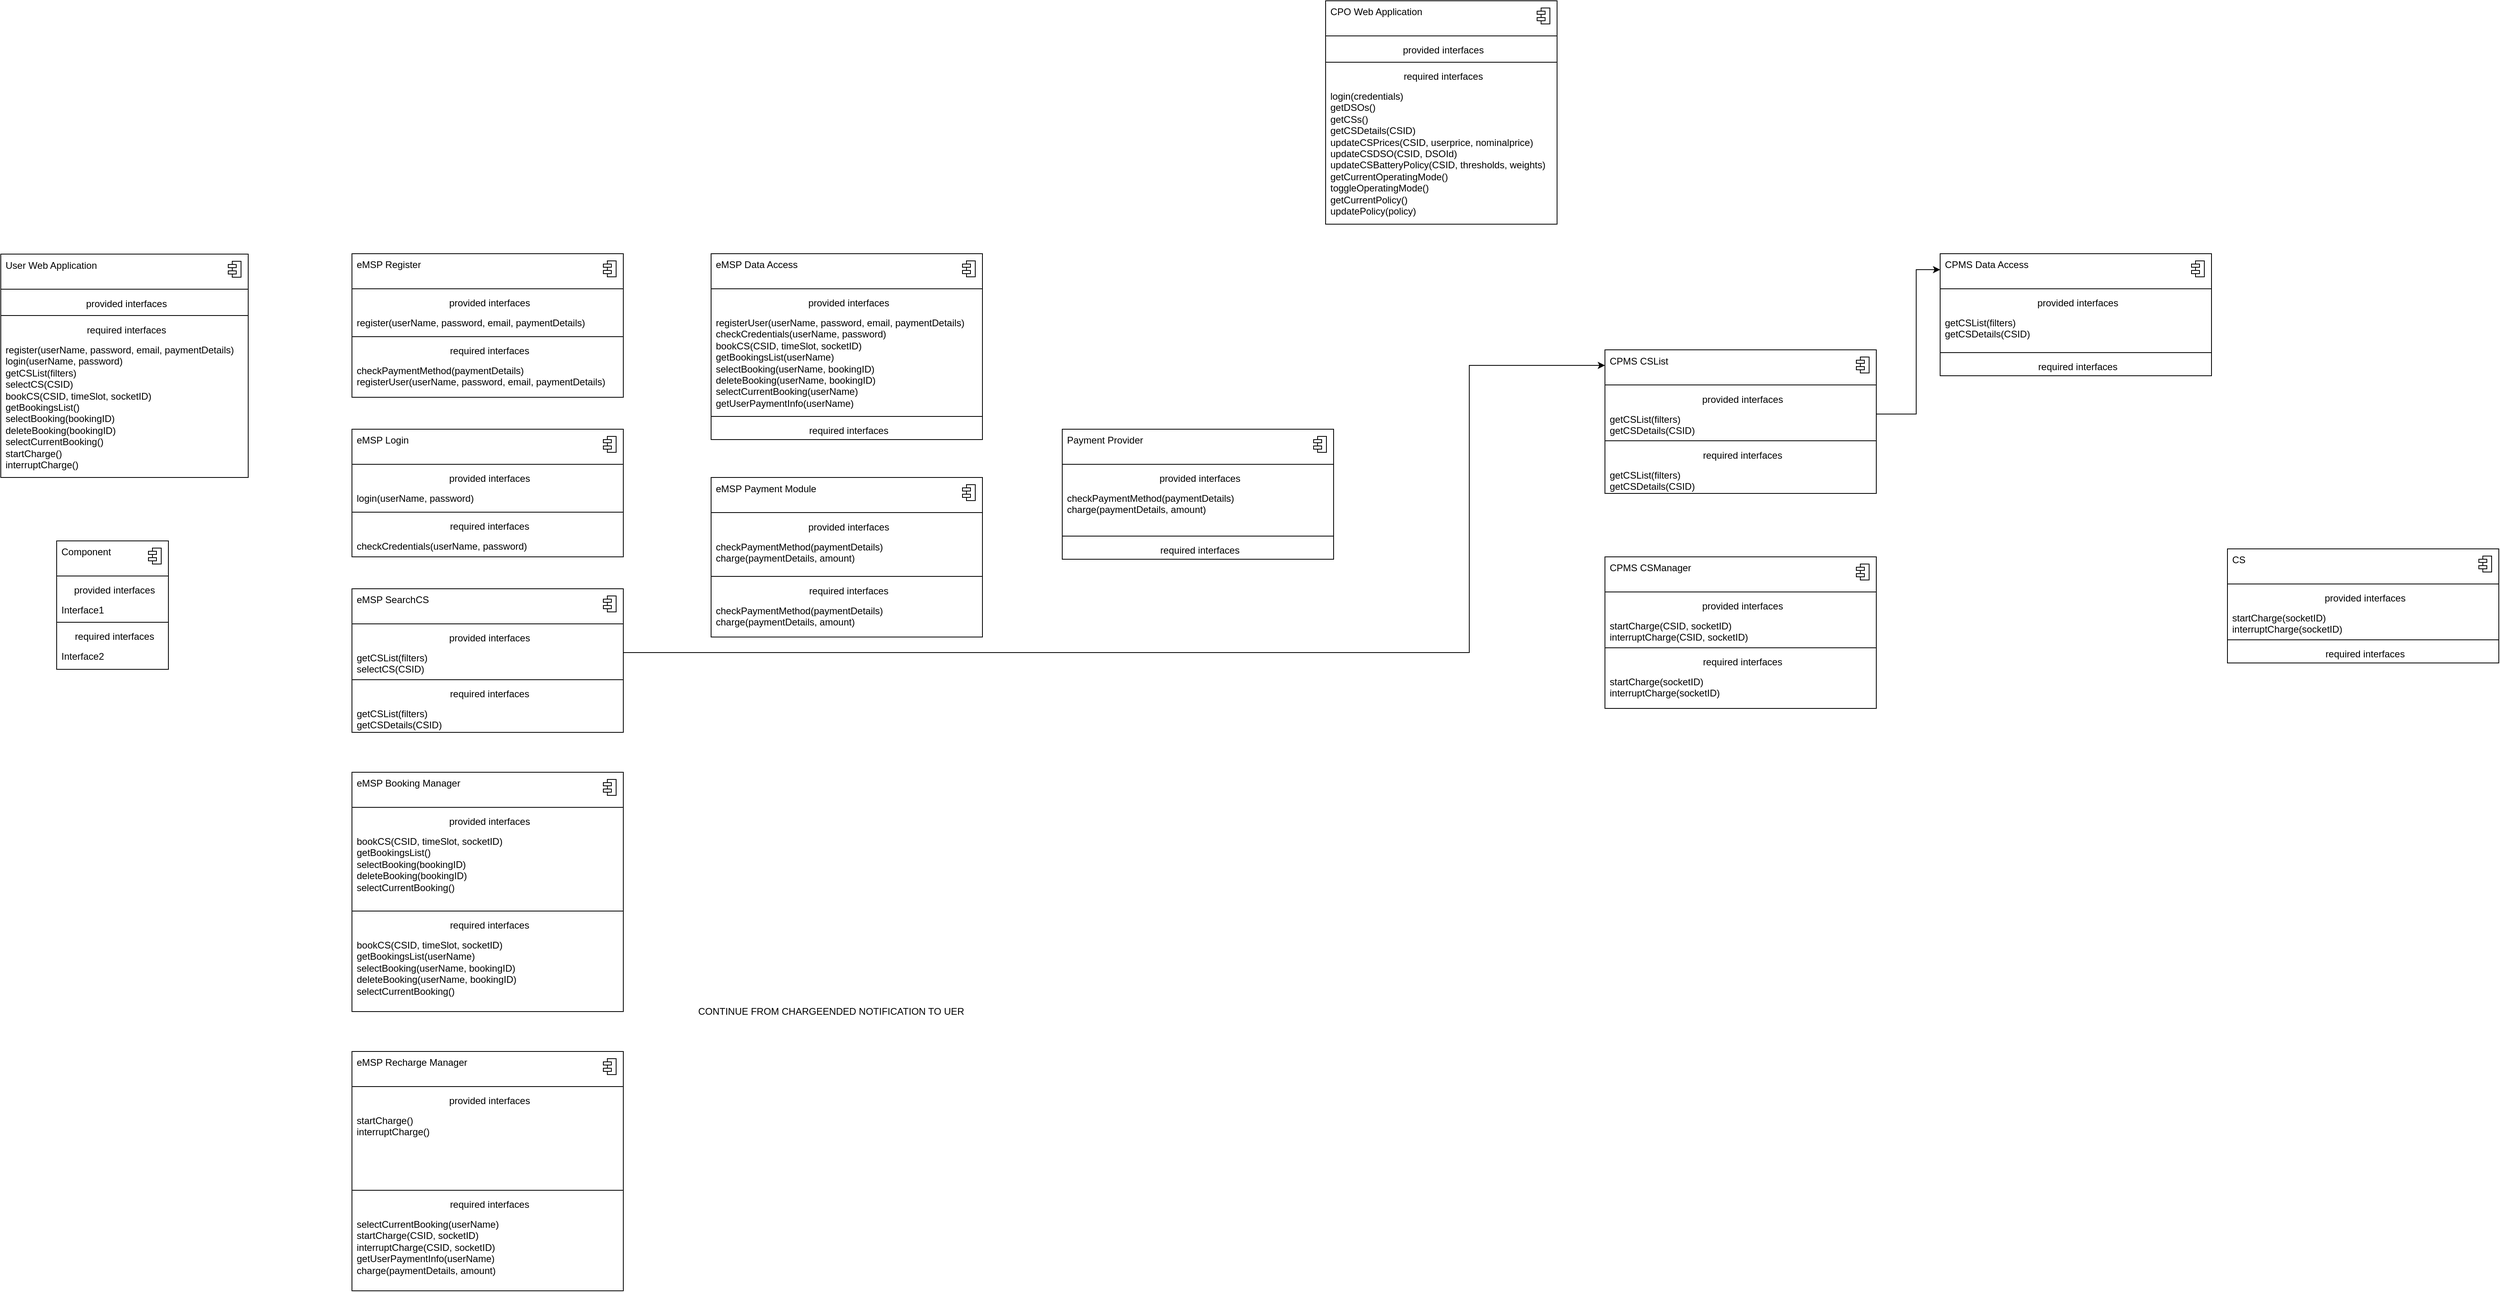 <mxfile version="20.5.3" type="device"><diagram id="qlTxAQl-H1skFo_qTvER" name="Pagina-1"><mxGraphModel dx="2171" dy="3510" grid="1" gridSize="10" guides="1" tooltips="1" connect="1" arrows="1" fold="1" page="1" pageScale="1" pageWidth="3300" pageHeight="2339" math="0" shadow="0"><root><mxCell id="0"/><mxCell id="1" parent="0"/><mxCell id="q8u29yB_jhFYapcS-gbm-1" value="" style="fontStyle=1;align=center;verticalAlign=top;childLayout=stackLayout;horizontal=1;horizontalStack=0;resizeParent=1;resizeParentMax=0;resizeLast=0;marginBottom=0;" vertex="1" parent="1"><mxGeometry x="200" y="80.5" width="310" height="280" as="geometry"/></mxCell><mxCell id="q8u29yB_jhFYapcS-gbm-2" value="User Web Application" style="html=1;align=left;spacingLeft=4;verticalAlign=top;strokeColor=none;fillColor=none;" vertex="1" parent="q8u29yB_jhFYapcS-gbm-1"><mxGeometry width="310" height="40" as="geometry"/></mxCell><mxCell id="q8u29yB_jhFYapcS-gbm-3" value="" style="shape=module;jettyWidth=10;jettyHeight=4;" vertex="1" parent="q8u29yB_jhFYapcS-gbm-2"><mxGeometry x="1" width="16" height="20" relative="1" as="geometry"><mxPoint x="-25" y="9" as="offset"/></mxGeometry></mxCell><mxCell id="q8u29yB_jhFYapcS-gbm-4" value="" style="line;strokeWidth=1;fillColor=none;align=left;verticalAlign=middle;spacingTop=-1;spacingLeft=3;spacingRight=3;rotatable=0;labelPosition=right;points=[];portConstraint=eastwest;" vertex="1" parent="q8u29yB_jhFYapcS-gbm-1"><mxGeometry y="40" width="310" height="8" as="geometry"/></mxCell><mxCell id="q8u29yB_jhFYapcS-gbm-5" value="provided interfaces" style="html=1;align=center;spacingLeft=4;verticalAlign=top;strokeColor=none;fillColor=none;" vertex="1" parent="q8u29yB_jhFYapcS-gbm-1"><mxGeometry y="48" width="310" height="25" as="geometry"/></mxCell><mxCell id="q8u29yB_jhFYapcS-gbm-7" value="" style="line;strokeWidth=1;fillColor=none;align=left;verticalAlign=middle;spacingTop=-1;spacingLeft=3;spacingRight=3;rotatable=0;labelPosition=right;points=[];portConstraint=eastwest;" vertex="1" parent="q8u29yB_jhFYapcS-gbm-1"><mxGeometry y="73" width="310" height="8" as="geometry"/></mxCell><mxCell id="q8u29yB_jhFYapcS-gbm-8" value="required interfaces" style="html=1;align=center;spacingLeft=4;verticalAlign=top;strokeColor=none;fillColor=none;" vertex="1" parent="q8u29yB_jhFYapcS-gbm-1"><mxGeometry y="81" width="310" height="25" as="geometry"/></mxCell><mxCell id="q8u29yB_jhFYapcS-gbm-6" value="&lt;div&gt;register(userName, password, email, paymentDetails)&lt;/div&gt;&lt;div&gt;login(userName, password)&lt;/div&gt;&lt;div&gt;getCSList(filters)&lt;/div&gt;&lt;div&gt;selectCS(CSID)&lt;/div&gt;&lt;div&gt;bookCS(CSID, timeSlot, socketID)&lt;/div&gt;&lt;div&gt;getBookingsList()&lt;/div&gt;&lt;div&gt;selectBooking(bookingID)&lt;/div&gt;&lt;div&gt;deleteBooking(bookingID)&lt;/div&gt;&lt;div&gt;selectCurrentBooking()&lt;/div&gt;&lt;div&gt;startCharge()&lt;/div&gt;&lt;div&gt;interruptCharge()&lt;/div&gt;&lt;div&gt;&lt;br&gt;&lt;/div&gt;" style="html=1;align=left;spacingLeft=4;verticalAlign=top;strokeColor=none;fillColor=none;" vertex="1" parent="q8u29yB_jhFYapcS-gbm-1"><mxGeometry y="106" width="310" height="174" as="geometry"/></mxCell><mxCell id="q8u29yB_jhFYapcS-gbm-10" value="" style="fontStyle=1;align=center;verticalAlign=top;childLayout=stackLayout;horizontal=1;horizontalStack=0;resizeParent=1;resizeParentMax=0;resizeLast=0;marginBottom=0;" vertex="1" parent="1"><mxGeometry x="270" y="440" width="140" height="161" as="geometry"/></mxCell><mxCell id="q8u29yB_jhFYapcS-gbm-11" value="Component" style="html=1;align=left;spacingLeft=4;verticalAlign=top;strokeColor=none;fillColor=none;" vertex="1" parent="q8u29yB_jhFYapcS-gbm-10"><mxGeometry width="140" height="40" as="geometry"/></mxCell><mxCell id="q8u29yB_jhFYapcS-gbm-12" value="" style="shape=module;jettyWidth=10;jettyHeight=4;" vertex="1" parent="q8u29yB_jhFYapcS-gbm-11"><mxGeometry x="1" width="16" height="20" relative="1" as="geometry"><mxPoint x="-25" y="9" as="offset"/></mxGeometry></mxCell><mxCell id="q8u29yB_jhFYapcS-gbm-13" value="" style="line;strokeWidth=1;fillColor=none;align=left;verticalAlign=middle;spacingTop=-1;spacingLeft=3;spacingRight=3;rotatable=0;labelPosition=right;points=[];portConstraint=eastwest;" vertex="1" parent="q8u29yB_jhFYapcS-gbm-10"><mxGeometry y="40" width="140" height="8" as="geometry"/></mxCell><mxCell id="q8u29yB_jhFYapcS-gbm-14" value="provided interfaces" style="html=1;align=center;spacingLeft=4;verticalAlign=top;strokeColor=none;fillColor=none;" vertex="1" parent="q8u29yB_jhFYapcS-gbm-10"><mxGeometry y="48" width="140" height="25" as="geometry"/></mxCell><mxCell id="q8u29yB_jhFYapcS-gbm-15" value="Interface1" style="html=1;align=left;spacingLeft=4;verticalAlign=top;strokeColor=none;fillColor=none;" vertex="1" parent="q8u29yB_jhFYapcS-gbm-10"><mxGeometry y="73" width="140" height="25" as="geometry"/></mxCell><mxCell id="q8u29yB_jhFYapcS-gbm-16" value="" style="line;strokeWidth=1;fillColor=none;align=left;verticalAlign=middle;spacingTop=-1;spacingLeft=3;spacingRight=3;rotatable=0;labelPosition=right;points=[];portConstraint=eastwest;" vertex="1" parent="q8u29yB_jhFYapcS-gbm-10"><mxGeometry y="98" width="140" height="8" as="geometry"/></mxCell><mxCell id="q8u29yB_jhFYapcS-gbm-17" value="required interfaces" style="html=1;align=center;spacingLeft=4;verticalAlign=top;strokeColor=none;fillColor=none;" vertex="1" parent="q8u29yB_jhFYapcS-gbm-10"><mxGeometry y="106" width="140" height="25" as="geometry"/></mxCell><mxCell id="q8u29yB_jhFYapcS-gbm-18" value="Interface2" style="html=1;align=left;spacingLeft=4;verticalAlign=top;strokeColor=none;fillColor=none;" vertex="1" parent="q8u29yB_jhFYapcS-gbm-10"><mxGeometry y="131" width="140" height="30" as="geometry"/></mxCell><mxCell id="q8u29yB_jhFYapcS-gbm-19" value="" style="fontStyle=1;align=center;verticalAlign=top;childLayout=stackLayout;horizontal=1;horizontalStack=0;resizeParent=1;resizeParentMax=0;resizeLast=0;marginBottom=0;" vertex="1" parent="1"><mxGeometry x="1860" y="-237" width="290" height="280" as="geometry"/></mxCell><mxCell id="q8u29yB_jhFYapcS-gbm-20" value="CPO Web Application" style="html=1;align=left;spacingLeft=4;verticalAlign=top;strokeColor=none;fillColor=none;" vertex="1" parent="q8u29yB_jhFYapcS-gbm-19"><mxGeometry width="290" height="40" as="geometry"/></mxCell><mxCell id="q8u29yB_jhFYapcS-gbm-21" value="" style="shape=module;jettyWidth=10;jettyHeight=4;" vertex="1" parent="q8u29yB_jhFYapcS-gbm-20"><mxGeometry x="1" width="16" height="20" relative="1" as="geometry"><mxPoint x="-25" y="9" as="offset"/></mxGeometry></mxCell><mxCell id="q8u29yB_jhFYapcS-gbm-22" value="" style="line;strokeWidth=1;fillColor=none;align=left;verticalAlign=middle;spacingTop=-1;spacingLeft=3;spacingRight=3;rotatable=0;labelPosition=right;points=[];portConstraint=eastwest;" vertex="1" parent="q8u29yB_jhFYapcS-gbm-19"><mxGeometry y="40" width="290" height="8" as="geometry"/></mxCell><mxCell id="q8u29yB_jhFYapcS-gbm-23" value="provided interfaces" style="html=1;align=center;spacingLeft=4;verticalAlign=top;strokeColor=none;fillColor=none;" vertex="1" parent="q8u29yB_jhFYapcS-gbm-19"><mxGeometry y="48" width="290" height="25" as="geometry"/></mxCell><mxCell id="q8u29yB_jhFYapcS-gbm-24" value="" style="line;strokeWidth=1;fillColor=none;align=left;verticalAlign=middle;spacingTop=-1;spacingLeft=3;spacingRight=3;rotatable=0;labelPosition=right;points=[];portConstraint=eastwest;" vertex="1" parent="q8u29yB_jhFYapcS-gbm-19"><mxGeometry y="73" width="290" height="8" as="geometry"/></mxCell><mxCell id="q8u29yB_jhFYapcS-gbm-25" value="required interfaces" style="html=1;align=center;spacingLeft=4;verticalAlign=top;strokeColor=none;fillColor=none;" vertex="1" parent="q8u29yB_jhFYapcS-gbm-19"><mxGeometry y="81" width="290" height="25" as="geometry"/></mxCell><mxCell id="q8u29yB_jhFYapcS-gbm-26" value="&lt;div&gt;login(credentials)&lt;/div&gt;&lt;div&gt;getDSOs()&lt;/div&gt;&lt;div&gt;getCSs()&lt;/div&gt;&lt;div&gt;getCSDetails(CSID)&lt;/div&gt;&lt;div&gt;updateCSPrices(CSID, userprice, nominalprice)&lt;/div&gt;&lt;div&gt;updateCSDSO(CSID, DSOId)&lt;/div&gt;&lt;div&gt;updateCSBatteryPolicy(CSID, thresholds, weights)&lt;/div&gt;&lt;div&gt;getCurrentOperatingMode()&lt;/div&gt;&lt;div&gt;toggleOperatingMode()&lt;/div&gt;&lt;div&gt;getCurrentPolicy()&lt;/div&gt;&lt;div&gt;updatePolicy(policy)&lt;/div&gt;&lt;div&gt;&lt;br&gt;&lt;/div&gt;" style="html=1;align=left;spacingLeft=4;verticalAlign=top;strokeColor=none;fillColor=none;" vertex="1" parent="q8u29yB_jhFYapcS-gbm-19"><mxGeometry y="106" width="290" height="174" as="geometry"/></mxCell><mxCell id="q8u29yB_jhFYapcS-gbm-27" value="" style="fontStyle=1;align=center;verticalAlign=top;childLayout=stackLayout;horizontal=1;horizontalStack=0;resizeParent=1;resizeParentMax=0;resizeLast=0;marginBottom=0;" vertex="1" parent="1"><mxGeometry x="640" y="80" width="340" height="180" as="geometry"/></mxCell><mxCell id="q8u29yB_jhFYapcS-gbm-28" value="eMSP Register" style="html=1;align=left;spacingLeft=4;verticalAlign=top;strokeColor=none;fillColor=none;" vertex="1" parent="q8u29yB_jhFYapcS-gbm-27"><mxGeometry width="340" height="40" as="geometry"/></mxCell><mxCell id="q8u29yB_jhFYapcS-gbm-29" value="" style="shape=module;jettyWidth=10;jettyHeight=4;" vertex="1" parent="q8u29yB_jhFYapcS-gbm-28"><mxGeometry x="1" width="16" height="20" relative="1" as="geometry"><mxPoint x="-25" y="9" as="offset"/></mxGeometry></mxCell><mxCell id="q8u29yB_jhFYapcS-gbm-30" value="" style="line;strokeWidth=1;fillColor=none;align=left;verticalAlign=middle;spacingTop=-1;spacingLeft=3;spacingRight=3;rotatable=0;labelPosition=right;points=[];portConstraint=eastwest;" vertex="1" parent="q8u29yB_jhFYapcS-gbm-27"><mxGeometry y="40" width="340" height="8" as="geometry"/></mxCell><mxCell id="q8u29yB_jhFYapcS-gbm-31" value="provided interfaces" style="html=1;align=center;spacingLeft=4;verticalAlign=top;strokeColor=none;fillColor=none;" vertex="1" parent="q8u29yB_jhFYapcS-gbm-27"><mxGeometry y="48" width="340" height="25" as="geometry"/></mxCell><mxCell id="q8u29yB_jhFYapcS-gbm-32" value="&lt;div&gt;register(userName, password, email, paymentDetails)&lt;/div&gt;&lt;div&gt;&lt;br&gt;&lt;/div&gt;" style="html=1;align=left;spacingLeft=4;verticalAlign=top;strokeColor=none;fillColor=none;" vertex="1" parent="q8u29yB_jhFYapcS-gbm-27"><mxGeometry y="73" width="340" height="27" as="geometry"/></mxCell><mxCell id="q8u29yB_jhFYapcS-gbm-33" value="" style="line;strokeWidth=1;fillColor=none;align=left;verticalAlign=middle;spacingTop=-1;spacingLeft=3;spacingRight=3;rotatable=0;labelPosition=right;points=[];portConstraint=eastwest;" vertex="1" parent="q8u29yB_jhFYapcS-gbm-27"><mxGeometry y="100" width="340" height="8" as="geometry"/></mxCell><mxCell id="q8u29yB_jhFYapcS-gbm-34" value="required interfaces" style="html=1;align=center;spacingLeft=4;verticalAlign=top;strokeColor=none;fillColor=none;" vertex="1" parent="q8u29yB_jhFYapcS-gbm-27"><mxGeometry y="108" width="340" height="25" as="geometry"/></mxCell><mxCell id="q8u29yB_jhFYapcS-gbm-35" value="&lt;div&gt;checkPaymentMethod(paymentDetails)&lt;/div&gt;&lt;div&gt;registerUser(userName, password, email, paymentDetails)&lt;br&gt;&lt;/div&gt;" style="html=1;align=left;spacingLeft=4;verticalAlign=top;strokeColor=none;fillColor=none;" vertex="1" parent="q8u29yB_jhFYapcS-gbm-27"><mxGeometry y="133" width="340" height="47" as="geometry"/></mxCell><mxCell id="q8u29yB_jhFYapcS-gbm-45" value="" style="fontStyle=1;align=center;verticalAlign=top;childLayout=stackLayout;horizontal=1;horizontalStack=0;resizeParent=1;resizeParentMax=0;resizeLast=0;marginBottom=0;" vertex="1" parent="1"><mxGeometry x="640" y="300" width="340" height="160" as="geometry"/></mxCell><mxCell id="q8u29yB_jhFYapcS-gbm-46" value="eMSP Login" style="html=1;align=left;spacingLeft=4;verticalAlign=top;strokeColor=none;fillColor=none;" vertex="1" parent="q8u29yB_jhFYapcS-gbm-45"><mxGeometry width="340" height="40" as="geometry"/></mxCell><mxCell id="q8u29yB_jhFYapcS-gbm-47" value="" style="shape=module;jettyWidth=10;jettyHeight=4;" vertex="1" parent="q8u29yB_jhFYapcS-gbm-46"><mxGeometry x="1" width="16" height="20" relative="1" as="geometry"><mxPoint x="-25" y="9" as="offset"/></mxGeometry></mxCell><mxCell id="q8u29yB_jhFYapcS-gbm-48" value="" style="line;strokeWidth=1;fillColor=none;align=left;verticalAlign=middle;spacingTop=-1;spacingLeft=3;spacingRight=3;rotatable=0;labelPosition=right;points=[];portConstraint=eastwest;" vertex="1" parent="q8u29yB_jhFYapcS-gbm-45"><mxGeometry y="40" width="340" height="8" as="geometry"/></mxCell><mxCell id="q8u29yB_jhFYapcS-gbm-49" value="provided interfaces" style="html=1;align=center;spacingLeft=4;verticalAlign=top;strokeColor=none;fillColor=none;" vertex="1" parent="q8u29yB_jhFYapcS-gbm-45"><mxGeometry y="48" width="340" height="25" as="geometry"/></mxCell><mxCell id="q8u29yB_jhFYapcS-gbm-50" value="login(userName, password)" style="html=1;align=left;spacingLeft=4;verticalAlign=top;strokeColor=none;fillColor=none;" vertex="1" parent="q8u29yB_jhFYapcS-gbm-45"><mxGeometry y="73" width="340" height="27" as="geometry"/></mxCell><mxCell id="q8u29yB_jhFYapcS-gbm-51" value="" style="line;strokeWidth=1;fillColor=none;align=left;verticalAlign=middle;spacingTop=-1;spacingLeft=3;spacingRight=3;rotatable=0;labelPosition=right;points=[];portConstraint=eastwest;" vertex="1" parent="q8u29yB_jhFYapcS-gbm-45"><mxGeometry y="100" width="340" height="8" as="geometry"/></mxCell><mxCell id="q8u29yB_jhFYapcS-gbm-52" value="required interfaces" style="html=1;align=center;spacingLeft=4;verticalAlign=top;strokeColor=none;fillColor=none;" vertex="1" parent="q8u29yB_jhFYapcS-gbm-45"><mxGeometry y="108" width="340" height="25" as="geometry"/></mxCell><mxCell id="q8u29yB_jhFYapcS-gbm-53" value="checkCredentials(userName, password)" style="html=1;align=left;spacingLeft=4;verticalAlign=top;strokeColor=none;fillColor=none;" vertex="1" parent="q8u29yB_jhFYapcS-gbm-45"><mxGeometry y="133" width="340" height="27" as="geometry"/></mxCell><mxCell id="q8u29yB_jhFYapcS-gbm-54" value="" style="fontStyle=1;align=center;verticalAlign=top;childLayout=stackLayout;horizontal=1;horizontalStack=0;resizeParent=1;resizeParentMax=0;resizeLast=0;marginBottom=0;" vertex="1" parent="1"><mxGeometry x="1090" y="80" width="340" height="233" as="geometry"/></mxCell><mxCell id="q8u29yB_jhFYapcS-gbm-55" value="eMSP Data Access" style="html=1;align=left;spacingLeft=4;verticalAlign=top;strokeColor=none;fillColor=none;" vertex="1" parent="q8u29yB_jhFYapcS-gbm-54"><mxGeometry width="340" height="40" as="geometry"/></mxCell><mxCell id="q8u29yB_jhFYapcS-gbm-56" value="" style="shape=module;jettyWidth=10;jettyHeight=4;" vertex="1" parent="q8u29yB_jhFYapcS-gbm-55"><mxGeometry x="1" width="16" height="20" relative="1" as="geometry"><mxPoint x="-25" y="9" as="offset"/></mxGeometry></mxCell><mxCell id="q8u29yB_jhFYapcS-gbm-57" value="" style="line;strokeWidth=1;fillColor=none;align=left;verticalAlign=middle;spacingTop=-1;spacingLeft=3;spacingRight=3;rotatable=0;labelPosition=right;points=[];portConstraint=eastwest;" vertex="1" parent="q8u29yB_jhFYapcS-gbm-54"><mxGeometry y="40" width="340" height="8" as="geometry"/></mxCell><mxCell id="q8u29yB_jhFYapcS-gbm-58" value="provided interfaces" style="html=1;align=center;spacingLeft=4;verticalAlign=top;strokeColor=none;fillColor=none;" vertex="1" parent="q8u29yB_jhFYapcS-gbm-54"><mxGeometry y="48" width="340" height="25" as="geometry"/></mxCell><mxCell id="q8u29yB_jhFYapcS-gbm-81" value="&lt;div&gt;registerUser(userName, password, email, paymentDetails)&lt;br&gt;&lt;/div&gt;&lt;div&gt;checkCredentials(userName, password)&lt;/div&gt;&lt;div&gt;bookCS(CSID, timeSlot, socketID)&lt;/div&gt;&lt;div&gt;getBookingsList(userName)&lt;/div&gt;&lt;div&gt;selectBooking(userName, bookingID)&lt;/div&gt;&lt;div&gt;deleteBooking(userName, bookingID)&lt;/div&gt;&lt;div&gt;selectCurrentBooking(userName)&lt;br&gt;&lt;/div&gt;&lt;div&gt;getUserPaymentInfo(userName)&lt;br&gt;&lt;/div&gt;" style="html=1;align=left;spacingLeft=4;verticalAlign=top;strokeColor=none;fillColor=none;" vertex="1" parent="q8u29yB_jhFYapcS-gbm-54"><mxGeometry y="73" width="340" height="127" as="geometry"/></mxCell><mxCell id="q8u29yB_jhFYapcS-gbm-60" value="" style="line;strokeWidth=1;fillColor=none;align=left;verticalAlign=middle;spacingTop=-1;spacingLeft=3;spacingRight=3;rotatable=0;labelPosition=right;points=[];portConstraint=eastwest;" vertex="1" parent="q8u29yB_jhFYapcS-gbm-54"><mxGeometry y="200" width="340" height="8" as="geometry"/></mxCell><mxCell id="q8u29yB_jhFYapcS-gbm-61" value="required interfaces" style="html=1;align=center;spacingLeft=4;verticalAlign=top;strokeColor=none;fillColor=none;" vertex="1" parent="q8u29yB_jhFYapcS-gbm-54"><mxGeometry y="208" width="340" height="25" as="geometry"/></mxCell><mxCell id="q8u29yB_jhFYapcS-gbm-63" value="" style="fontStyle=1;align=center;verticalAlign=top;childLayout=stackLayout;horizontal=1;horizontalStack=0;resizeParent=1;resizeParentMax=0;resizeLast=0;marginBottom=0;" vertex="1" parent="1"><mxGeometry x="1530" y="300" width="340" height="163" as="geometry"/></mxCell><mxCell id="q8u29yB_jhFYapcS-gbm-64" value="Payment Provider" style="html=1;align=left;spacingLeft=4;verticalAlign=top;strokeColor=none;fillColor=none;" vertex="1" parent="q8u29yB_jhFYapcS-gbm-63"><mxGeometry width="340" height="40" as="geometry"/></mxCell><mxCell id="q8u29yB_jhFYapcS-gbm-65" value="" style="shape=module;jettyWidth=10;jettyHeight=4;" vertex="1" parent="q8u29yB_jhFYapcS-gbm-64"><mxGeometry x="1" width="16" height="20" relative="1" as="geometry"><mxPoint x="-25" y="9" as="offset"/></mxGeometry></mxCell><mxCell id="q8u29yB_jhFYapcS-gbm-66" value="" style="line;strokeWidth=1;fillColor=none;align=left;verticalAlign=middle;spacingTop=-1;spacingLeft=3;spacingRight=3;rotatable=0;labelPosition=right;points=[];portConstraint=eastwest;" vertex="1" parent="q8u29yB_jhFYapcS-gbm-63"><mxGeometry y="40" width="340" height="8" as="geometry"/></mxCell><mxCell id="q8u29yB_jhFYapcS-gbm-67" value="provided interfaces" style="html=1;align=center;spacingLeft=4;verticalAlign=top;strokeColor=none;fillColor=none;" vertex="1" parent="q8u29yB_jhFYapcS-gbm-63"><mxGeometry y="48" width="340" height="25" as="geometry"/></mxCell><mxCell id="q8u29yB_jhFYapcS-gbm-68" value="&lt;div&gt;checkPaymentMethod(paymentDetails)&lt;/div&gt;&lt;div&gt;charge(paymentDetails, amount)&lt;/div&gt;" style="html=1;align=left;spacingLeft=4;verticalAlign=top;strokeColor=none;fillColor=none;" vertex="1" parent="q8u29yB_jhFYapcS-gbm-63"><mxGeometry y="73" width="340" height="57" as="geometry"/></mxCell><mxCell id="q8u29yB_jhFYapcS-gbm-69" value="" style="line;strokeWidth=1;fillColor=none;align=left;verticalAlign=middle;spacingTop=-1;spacingLeft=3;spacingRight=3;rotatable=0;labelPosition=right;points=[];portConstraint=eastwest;" vertex="1" parent="q8u29yB_jhFYapcS-gbm-63"><mxGeometry y="130" width="340" height="8" as="geometry"/></mxCell><mxCell id="q8u29yB_jhFYapcS-gbm-70" value="required interfaces" style="html=1;align=center;spacingLeft=4;verticalAlign=top;strokeColor=none;fillColor=none;" vertex="1" parent="q8u29yB_jhFYapcS-gbm-63"><mxGeometry y="138" width="340" height="25" as="geometry"/></mxCell><mxCell id="q8u29yB_jhFYapcS-gbm-72" value="" style="fontStyle=1;align=center;verticalAlign=top;childLayout=stackLayout;horizontal=1;horizontalStack=0;resizeParent=1;resizeParentMax=0;resizeLast=0;marginBottom=0;" vertex="1" parent="1"><mxGeometry x="1090" y="360.5" width="340" height="200" as="geometry"/></mxCell><mxCell id="q8u29yB_jhFYapcS-gbm-73" value="eMSP Payment Module" style="html=1;align=left;spacingLeft=4;verticalAlign=top;strokeColor=none;fillColor=none;" vertex="1" parent="q8u29yB_jhFYapcS-gbm-72"><mxGeometry width="340" height="40" as="geometry"/></mxCell><mxCell id="q8u29yB_jhFYapcS-gbm-74" value="" style="shape=module;jettyWidth=10;jettyHeight=4;" vertex="1" parent="q8u29yB_jhFYapcS-gbm-73"><mxGeometry x="1" width="16" height="20" relative="1" as="geometry"><mxPoint x="-25" y="9" as="offset"/></mxGeometry></mxCell><mxCell id="q8u29yB_jhFYapcS-gbm-75" value="" style="line;strokeWidth=1;fillColor=none;align=left;verticalAlign=middle;spacingTop=-1;spacingLeft=3;spacingRight=3;rotatable=0;labelPosition=right;points=[];portConstraint=eastwest;" vertex="1" parent="q8u29yB_jhFYapcS-gbm-72"><mxGeometry y="40" width="340" height="8" as="geometry"/></mxCell><mxCell id="q8u29yB_jhFYapcS-gbm-76" value="provided interfaces" style="html=1;align=center;spacingLeft=4;verticalAlign=top;strokeColor=none;fillColor=none;" vertex="1" parent="q8u29yB_jhFYapcS-gbm-72"><mxGeometry y="48" width="340" height="25" as="geometry"/></mxCell><mxCell id="q8u29yB_jhFYapcS-gbm-77" value="&lt;div&gt;checkPaymentMethod(paymentDetails)&lt;/div&gt;&lt;div&gt;charge(paymentDetails, amount)&lt;/div&gt;" style="html=1;align=left;spacingLeft=4;verticalAlign=top;strokeColor=none;fillColor=none;" vertex="1" parent="q8u29yB_jhFYapcS-gbm-72"><mxGeometry y="73" width="340" height="47" as="geometry"/></mxCell><mxCell id="q8u29yB_jhFYapcS-gbm-78" value="" style="line;strokeWidth=1;fillColor=none;align=left;verticalAlign=middle;spacingTop=-1;spacingLeft=3;spacingRight=3;rotatable=0;labelPosition=right;points=[];portConstraint=eastwest;" vertex="1" parent="q8u29yB_jhFYapcS-gbm-72"><mxGeometry y="120" width="340" height="8" as="geometry"/></mxCell><mxCell id="q8u29yB_jhFYapcS-gbm-79" value="required interfaces" style="html=1;align=center;spacingLeft=4;verticalAlign=top;strokeColor=none;fillColor=none;" vertex="1" parent="q8u29yB_jhFYapcS-gbm-72"><mxGeometry y="128" width="340" height="25" as="geometry"/></mxCell><mxCell id="q8u29yB_jhFYapcS-gbm-80" value="&lt;div&gt;checkPaymentMethod(paymentDetails)&lt;/div&gt;&lt;div&gt;charge(paymentDetails, amount)&lt;/div&gt;" style="html=1;align=left;spacingLeft=4;verticalAlign=top;strokeColor=none;fillColor=none;" vertex="1" parent="q8u29yB_jhFYapcS-gbm-72"><mxGeometry y="153" width="340" height="47" as="geometry"/></mxCell><mxCell id="q8u29yB_jhFYapcS-gbm-115" style="edgeStyle=orthogonalEdgeStyle;rounded=0;jumpStyle=arc;jumpSize=10;orthogonalLoop=1;jettySize=auto;html=1;" edge="1" parent="1" source="q8u29yB_jhFYapcS-gbm-97" target="q8u29yB_jhFYapcS-gbm-107"><mxGeometry relative="1" as="geometry"><Array as="points"><mxPoint x="2040" y="580"/><mxPoint x="2040" y="220"/></Array></mxGeometry></mxCell><mxCell id="q8u29yB_jhFYapcS-gbm-97" value="" style="fontStyle=1;align=center;verticalAlign=top;childLayout=stackLayout;horizontal=1;horizontalStack=0;resizeParent=1;resizeParentMax=0;resizeLast=0;marginBottom=0;" vertex="1" parent="1"><mxGeometry x="640" y="500" width="340" height="180" as="geometry"/></mxCell><mxCell id="q8u29yB_jhFYapcS-gbm-98" value="eMSP SearchCS" style="html=1;align=left;spacingLeft=4;verticalAlign=top;strokeColor=none;fillColor=none;" vertex="1" parent="q8u29yB_jhFYapcS-gbm-97"><mxGeometry width="340" height="40" as="geometry"/></mxCell><mxCell id="q8u29yB_jhFYapcS-gbm-99" value="" style="shape=module;jettyWidth=10;jettyHeight=4;" vertex="1" parent="q8u29yB_jhFYapcS-gbm-98"><mxGeometry x="1" width="16" height="20" relative="1" as="geometry"><mxPoint x="-25" y="9" as="offset"/></mxGeometry></mxCell><mxCell id="q8u29yB_jhFYapcS-gbm-100" value="" style="line;strokeWidth=1;fillColor=none;align=left;verticalAlign=middle;spacingTop=-1;spacingLeft=3;spacingRight=3;rotatable=0;labelPosition=right;points=[];portConstraint=eastwest;" vertex="1" parent="q8u29yB_jhFYapcS-gbm-97"><mxGeometry y="40" width="340" height="8" as="geometry"/></mxCell><mxCell id="q8u29yB_jhFYapcS-gbm-101" value="provided interfaces" style="html=1;align=center;spacingLeft=4;verticalAlign=top;strokeColor=none;fillColor=none;" vertex="1" parent="q8u29yB_jhFYapcS-gbm-97"><mxGeometry y="48" width="340" height="25" as="geometry"/></mxCell><mxCell id="q8u29yB_jhFYapcS-gbm-102" value="&lt;div&gt;getCSList(filters)&lt;/div&gt;&lt;div&gt;selectCS(CSID)&lt;br&gt;&lt;/div&gt;" style="html=1;align=left;spacingLeft=4;verticalAlign=top;strokeColor=none;fillColor=none;" vertex="1" parent="q8u29yB_jhFYapcS-gbm-97"><mxGeometry y="73" width="340" height="37" as="geometry"/></mxCell><mxCell id="q8u29yB_jhFYapcS-gbm-103" value="" style="line;strokeWidth=1;fillColor=none;align=left;verticalAlign=middle;spacingTop=-1;spacingLeft=3;spacingRight=3;rotatable=0;labelPosition=right;points=[];portConstraint=eastwest;" vertex="1" parent="q8u29yB_jhFYapcS-gbm-97"><mxGeometry y="110" width="340" height="8" as="geometry"/></mxCell><mxCell id="q8u29yB_jhFYapcS-gbm-104" value="required interfaces" style="html=1;align=center;spacingLeft=4;verticalAlign=top;strokeColor=none;fillColor=none;" vertex="1" parent="q8u29yB_jhFYapcS-gbm-97"><mxGeometry y="118" width="340" height="25" as="geometry"/></mxCell><mxCell id="q8u29yB_jhFYapcS-gbm-105" value="&lt;div&gt;getCSList(filters)&lt;/div&gt;&lt;div&gt;getCSDetails(CSID)&lt;br&gt;&lt;/div&gt;" style="html=1;align=left;spacingLeft=4;verticalAlign=top;strokeColor=none;fillColor=none;" vertex="1" parent="q8u29yB_jhFYapcS-gbm-97"><mxGeometry y="143" width="340" height="37" as="geometry"/></mxCell><mxCell id="q8u29yB_jhFYapcS-gbm-132" style="edgeStyle=orthogonalEdgeStyle;rounded=0;jumpStyle=arc;jumpSize=10;orthogonalLoop=1;jettySize=auto;html=1;" edge="1" parent="1" source="q8u29yB_jhFYapcS-gbm-106" target="q8u29yB_jhFYapcS-gbm-125"><mxGeometry relative="1" as="geometry"><Array as="points"><mxPoint x="2600" y="281"/><mxPoint x="2600" y="100"/></Array></mxGeometry></mxCell><mxCell id="q8u29yB_jhFYapcS-gbm-106" value="" style="fontStyle=1;align=center;verticalAlign=top;childLayout=stackLayout;horizontal=1;horizontalStack=0;resizeParent=1;resizeParentMax=0;resizeLast=0;marginBottom=0;" vertex="1" parent="1"><mxGeometry x="2210" y="200.5" width="340" height="180" as="geometry"/></mxCell><mxCell id="q8u29yB_jhFYapcS-gbm-107" value="CPMS CSList" style="html=1;align=left;spacingLeft=4;verticalAlign=top;strokeColor=none;fillColor=none;" vertex="1" parent="q8u29yB_jhFYapcS-gbm-106"><mxGeometry width="340" height="40" as="geometry"/></mxCell><mxCell id="q8u29yB_jhFYapcS-gbm-108" value="" style="shape=module;jettyWidth=10;jettyHeight=4;" vertex="1" parent="q8u29yB_jhFYapcS-gbm-107"><mxGeometry x="1" width="16" height="20" relative="1" as="geometry"><mxPoint x="-25" y="9" as="offset"/></mxGeometry></mxCell><mxCell id="q8u29yB_jhFYapcS-gbm-109" value="" style="line;strokeWidth=1;fillColor=none;align=left;verticalAlign=middle;spacingTop=-1;spacingLeft=3;spacingRight=3;rotatable=0;labelPosition=right;points=[];portConstraint=eastwest;" vertex="1" parent="q8u29yB_jhFYapcS-gbm-106"><mxGeometry y="40" width="340" height="8" as="geometry"/></mxCell><mxCell id="q8u29yB_jhFYapcS-gbm-110" value="provided interfaces" style="html=1;align=center;spacingLeft=4;verticalAlign=top;strokeColor=none;fillColor=none;" vertex="1" parent="q8u29yB_jhFYapcS-gbm-106"><mxGeometry y="48" width="340" height="25" as="geometry"/></mxCell><mxCell id="q8u29yB_jhFYapcS-gbm-111" value="&lt;div&gt;getCSList(filters)&lt;/div&gt;&lt;div&gt;getCSDetails(CSID)&lt;/div&gt;" style="html=1;align=left;spacingLeft=4;verticalAlign=top;strokeColor=none;fillColor=none;" vertex="1" parent="q8u29yB_jhFYapcS-gbm-106"><mxGeometry y="73" width="340" height="37" as="geometry"/></mxCell><mxCell id="q8u29yB_jhFYapcS-gbm-112" value="" style="line;strokeWidth=1;fillColor=none;align=left;verticalAlign=middle;spacingTop=-1;spacingLeft=3;spacingRight=3;rotatable=0;labelPosition=right;points=[];portConstraint=eastwest;" vertex="1" parent="q8u29yB_jhFYapcS-gbm-106"><mxGeometry y="110" width="340" height="8" as="geometry"/></mxCell><mxCell id="q8u29yB_jhFYapcS-gbm-113" value="required interfaces" style="html=1;align=center;spacingLeft=4;verticalAlign=top;strokeColor=none;fillColor=none;" vertex="1" parent="q8u29yB_jhFYapcS-gbm-106"><mxGeometry y="118" width="340" height="25" as="geometry"/></mxCell><mxCell id="q8u29yB_jhFYapcS-gbm-114" value="&lt;div&gt;getCSList(filters)&lt;/div&gt;&lt;div&gt;getCSDetails(CSID)&lt;/div&gt;" style="html=1;align=left;spacingLeft=4;verticalAlign=top;strokeColor=none;fillColor=none;" vertex="1" parent="q8u29yB_jhFYapcS-gbm-106"><mxGeometry y="143" width="340" height="37" as="geometry"/></mxCell><mxCell id="q8u29yB_jhFYapcS-gbm-124" value="" style="fontStyle=1;align=center;verticalAlign=top;childLayout=stackLayout;horizontal=1;horizontalStack=0;resizeParent=1;resizeParentMax=0;resizeLast=0;marginBottom=0;" vertex="1" parent="1"><mxGeometry x="2630" y="80" width="340" height="153" as="geometry"/></mxCell><mxCell id="q8u29yB_jhFYapcS-gbm-125" value="CPMS Data Access" style="html=1;align=left;spacingLeft=4;verticalAlign=top;strokeColor=none;fillColor=none;" vertex="1" parent="q8u29yB_jhFYapcS-gbm-124"><mxGeometry width="340" height="40" as="geometry"/></mxCell><mxCell id="q8u29yB_jhFYapcS-gbm-126" value="" style="shape=module;jettyWidth=10;jettyHeight=4;" vertex="1" parent="q8u29yB_jhFYapcS-gbm-125"><mxGeometry x="1" width="16" height="20" relative="1" as="geometry"><mxPoint x="-25" y="9" as="offset"/></mxGeometry></mxCell><mxCell id="q8u29yB_jhFYapcS-gbm-127" value="" style="line;strokeWidth=1;fillColor=none;align=left;verticalAlign=middle;spacingTop=-1;spacingLeft=3;spacingRight=3;rotatable=0;labelPosition=right;points=[];portConstraint=eastwest;" vertex="1" parent="q8u29yB_jhFYapcS-gbm-124"><mxGeometry y="40" width="340" height="8" as="geometry"/></mxCell><mxCell id="q8u29yB_jhFYapcS-gbm-128" value="provided interfaces" style="html=1;align=center;spacingLeft=4;verticalAlign=top;strokeColor=none;fillColor=none;" vertex="1" parent="q8u29yB_jhFYapcS-gbm-124"><mxGeometry y="48" width="340" height="25" as="geometry"/></mxCell><mxCell id="q8u29yB_jhFYapcS-gbm-129" value="&lt;div&gt;getCSList(filters)&lt;/div&gt;&lt;div&gt;getCSDetails(CSID)&lt;/div&gt;" style="html=1;align=left;spacingLeft=4;verticalAlign=top;strokeColor=none;fillColor=none;" vertex="1" parent="q8u29yB_jhFYapcS-gbm-124"><mxGeometry y="73" width="340" height="47" as="geometry"/></mxCell><mxCell id="q8u29yB_jhFYapcS-gbm-130" value="" style="line;strokeWidth=1;fillColor=none;align=left;verticalAlign=middle;spacingTop=-1;spacingLeft=3;spacingRight=3;rotatable=0;labelPosition=right;points=[];portConstraint=eastwest;" vertex="1" parent="q8u29yB_jhFYapcS-gbm-124"><mxGeometry y="120" width="340" height="8" as="geometry"/></mxCell><mxCell id="q8u29yB_jhFYapcS-gbm-131" value="required interfaces" style="html=1;align=center;spacingLeft=4;verticalAlign=top;strokeColor=none;fillColor=none;" vertex="1" parent="q8u29yB_jhFYapcS-gbm-124"><mxGeometry y="128" width="340" height="25" as="geometry"/></mxCell><mxCell id="q8u29yB_jhFYapcS-gbm-133" value="" style="fontStyle=1;align=center;verticalAlign=top;childLayout=stackLayout;horizontal=1;horizontalStack=0;resizeParent=1;resizeParentMax=0;resizeLast=0;marginBottom=0;" vertex="1" parent="1"><mxGeometry x="640" y="730" width="340" height="300" as="geometry"/></mxCell><mxCell id="q8u29yB_jhFYapcS-gbm-134" value="eMSP Booking Manager" style="html=1;align=left;spacingLeft=4;verticalAlign=top;strokeColor=none;fillColor=none;" vertex="1" parent="q8u29yB_jhFYapcS-gbm-133"><mxGeometry width="340" height="40" as="geometry"/></mxCell><mxCell id="q8u29yB_jhFYapcS-gbm-135" value="" style="shape=module;jettyWidth=10;jettyHeight=4;" vertex="1" parent="q8u29yB_jhFYapcS-gbm-134"><mxGeometry x="1" width="16" height="20" relative="1" as="geometry"><mxPoint x="-25" y="9" as="offset"/></mxGeometry></mxCell><mxCell id="q8u29yB_jhFYapcS-gbm-136" value="" style="line;strokeWidth=1;fillColor=none;align=left;verticalAlign=middle;spacingTop=-1;spacingLeft=3;spacingRight=3;rotatable=0;labelPosition=right;points=[];portConstraint=eastwest;" vertex="1" parent="q8u29yB_jhFYapcS-gbm-133"><mxGeometry y="40" width="340" height="8" as="geometry"/></mxCell><mxCell id="q8u29yB_jhFYapcS-gbm-137" value="provided interfaces" style="html=1;align=center;spacingLeft=4;verticalAlign=top;strokeColor=none;fillColor=none;" vertex="1" parent="q8u29yB_jhFYapcS-gbm-133"><mxGeometry y="48" width="340" height="25" as="geometry"/></mxCell><mxCell id="q8u29yB_jhFYapcS-gbm-138" value="&lt;div&gt;bookCS(CSID, timeSlot, socketID)&lt;/div&gt;&lt;div&gt;getBookingsList()&lt;/div&gt;&lt;div&gt;selectBooking(bookingID)&lt;/div&gt;&lt;div&gt;deleteBooking(bookingID)&lt;/div&gt;&lt;div&gt;selectCurrentBooking()&lt;br&gt;&lt;/div&gt;" style="html=1;align=left;spacingLeft=4;verticalAlign=top;strokeColor=none;fillColor=none;" vertex="1" parent="q8u29yB_jhFYapcS-gbm-133"><mxGeometry y="73" width="340" height="97" as="geometry"/></mxCell><mxCell id="q8u29yB_jhFYapcS-gbm-139" value="" style="line;strokeWidth=1;fillColor=none;align=left;verticalAlign=middle;spacingTop=-1;spacingLeft=3;spacingRight=3;rotatable=0;labelPosition=right;points=[];portConstraint=eastwest;" vertex="1" parent="q8u29yB_jhFYapcS-gbm-133"><mxGeometry y="170" width="340" height="8" as="geometry"/></mxCell><mxCell id="q8u29yB_jhFYapcS-gbm-140" value="required interfaces" style="html=1;align=center;spacingLeft=4;verticalAlign=top;strokeColor=none;fillColor=none;" vertex="1" parent="q8u29yB_jhFYapcS-gbm-133"><mxGeometry y="178" width="340" height="25" as="geometry"/></mxCell><mxCell id="q8u29yB_jhFYapcS-gbm-141" value="&lt;div&gt;bookCS(CSID, timeSlot, socketID)&lt;/div&gt;&lt;div&gt;getBookingsList(userName)&lt;/div&gt;&lt;div&gt;selectBooking(userName, bookingID)&lt;/div&gt;&lt;div&gt;deleteBooking(userName, bookingID)&lt;/div&gt;&lt;div&gt;selectCurrentBooking()&lt;/div&gt;" style="html=1;align=left;spacingLeft=4;verticalAlign=top;strokeColor=none;fillColor=none;" vertex="1" parent="q8u29yB_jhFYapcS-gbm-133"><mxGeometry y="203" width="340" height="97" as="geometry"/></mxCell><mxCell id="q8u29yB_jhFYapcS-gbm-142" value="" style="fontStyle=1;align=center;verticalAlign=top;childLayout=stackLayout;horizontal=1;horizontalStack=0;resizeParent=1;resizeParentMax=0;resizeLast=0;marginBottom=0;" vertex="1" parent="1"><mxGeometry x="640" y="1080" width="340" height="300" as="geometry"/></mxCell><mxCell id="q8u29yB_jhFYapcS-gbm-143" value="eMSP Recharge Manager" style="html=1;align=left;spacingLeft=4;verticalAlign=top;strokeColor=none;fillColor=none;" vertex="1" parent="q8u29yB_jhFYapcS-gbm-142"><mxGeometry width="340" height="40" as="geometry"/></mxCell><mxCell id="q8u29yB_jhFYapcS-gbm-144" value="" style="shape=module;jettyWidth=10;jettyHeight=4;" vertex="1" parent="q8u29yB_jhFYapcS-gbm-143"><mxGeometry x="1" width="16" height="20" relative="1" as="geometry"><mxPoint x="-25" y="9" as="offset"/></mxGeometry></mxCell><mxCell id="q8u29yB_jhFYapcS-gbm-145" value="" style="line;strokeWidth=1;fillColor=none;align=left;verticalAlign=middle;spacingTop=-1;spacingLeft=3;spacingRight=3;rotatable=0;labelPosition=right;points=[];portConstraint=eastwest;" vertex="1" parent="q8u29yB_jhFYapcS-gbm-142"><mxGeometry y="40" width="340" height="8" as="geometry"/></mxCell><mxCell id="q8u29yB_jhFYapcS-gbm-146" value="provided interfaces" style="html=1;align=center;spacingLeft=4;verticalAlign=top;strokeColor=none;fillColor=none;" vertex="1" parent="q8u29yB_jhFYapcS-gbm-142"><mxGeometry y="48" width="340" height="25" as="geometry"/></mxCell><mxCell id="q8u29yB_jhFYapcS-gbm-147" value="&lt;div&gt;startCharge()&lt;/div&gt;interruptCharge()" style="html=1;align=left;spacingLeft=4;verticalAlign=top;strokeColor=none;fillColor=none;" vertex="1" parent="q8u29yB_jhFYapcS-gbm-142"><mxGeometry y="73" width="340" height="97" as="geometry"/></mxCell><mxCell id="q8u29yB_jhFYapcS-gbm-148" value="" style="line;strokeWidth=1;fillColor=none;align=left;verticalAlign=middle;spacingTop=-1;spacingLeft=3;spacingRight=3;rotatable=0;labelPosition=right;points=[];portConstraint=eastwest;" vertex="1" parent="q8u29yB_jhFYapcS-gbm-142"><mxGeometry y="170" width="340" height="8" as="geometry"/></mxCell><mxCell id="q8u29yB_jhFYapcS-gbm-149" value="required interfaces" style="html=1;align=center;spacingLeft=4;verticalAlign=top;strokeColor=none;fillColor=none;" vertex="1" parent="q8u29yB_jhFYapcS-gbm-142"><mxGeometry y="178" width="340" height="25" as="geometry"/></mxCell><mxCell id="q8u29yB_jhFYapcS-gbm-150" value="&lt;div&gt;selectCurrentBooking(userName)&lt;/div&gt;&lt;div&gt;startCharge(CSID, socketID)&lt;/div&gt;&lt;div&gt;interruptCharge(CSID, socketID)&lt;/div&gt;&lt;div&gt;getUserPaymentInfo(userName)&lt;/div&gt;&lt;div&gt;charge(paymentDetails, amount)&lt;br&gt;&lt;/div&gt;" style="html=1;align=left;spacingLeft=4;verticalAlign=top;strokeColor=none;fillColor=none;" vertex="1" parent="q8u29yB_jhFYapcS-gbm-142"><mxGeometry y="203" width="340" height="97" as="geometry"/></mxCell><mxCell id="q8u29yB_jhFYapcS-gbm-151" value="" style="fontStyle=1;align=center;verticalAlign=top;childLayout=stackLayout;horizontal=1;horizontalStack=0;resizeParent=1;resizeParentMax=0;resizeLast=0;marginBottom=0;" vertex="1" parent="1"><mxGeometry x="2210" y="460" width="340" height="190" as="geometry"/></mxCell><mxCell id="q8u29yB_jhFYapcS-gbm-152" value="CPMS CSManager" style="html=1;align=left;spacingLeft=4;verticalAlign=top;strokeColor=none;fillColor=none;" vertex="1" parent="q8u29yB_jhFYapcS-gbm-151"><mxGeometry width="340" height="40" as="geometry"/></mxCell><mxCell id="q8u29yB_jhFYapcS-gbm-153" value="" style="shape=module;jettyWidth=10;jettyHeight=4;" vertex="1" parent="q8u29yB_jhFYapcS-gbm-152"><mxGeometry x="1" width="16" height="20" relative="1" as="geometry"><mxPoint x="-25" y="9" as="offset"/></mxGeometry></mxCell><mxCell id="q8u29yB_jhFYapcS-gbm-154" value="" style="line;strokeWidth=1;fillColor=none;align=left;verticalAlign=middle;spacingTop=-1;spacingLeft=3;spacingRight=3;rotatable=0;labelPosition=right;points=[];portConstraint=eastwest;" vertex="1" parent="q8u29yB_jhFYapcS-gbm-151"><mxGeometry y="40" width="340" height="8" as="geometry"/></mxCell><mxCell id="q8u29yB_jhFYapcS-gbm-155" value="provided interfaces" style="html=1;align=center;spacingLeft=4;verticalAlign=top;strokeColor=none;fillColor=none;" vertex="1" parent="q8u29yB_jhFYapcS-gbm-151"><mxGeometry y="48" width="340" height="25" as="geometry"/></mxCell><mxCell id="q8u29yB_jhFYapcS-gbm-156" value="&lt;div&gt;startCharge(CSID, socketID)&lt;br&gt;&lt;/div&gt;&lt;div&gt;interruptCharge(CSID, socketID)&lt;/div&gt;" style="html=1;align=left;spacingLeft=4;verticalAlign=top;strokeColor=none;fillColor=none;" vertex="1" parent="q8u29yB_jhFYapcS-gbm-151"><mxGeometry y="73" width="340" height="37" as="geometry"/></mxCell><mxCell id="q8u29yB_jhFYapcS-gbm-157" value="" style="line;strokeWidth=1;fillColor=none;align=left;verticalAlign=middle;spacingTop=-1;spacingLeft=3;spacingRight=3;rotatable=0;labelPosition=right;points=[];portConstraint=eastwest;" vertex="1" parent="q8u29yB_jhFYapcS-gbm-151"><mxGeometry y="110" width="340" height="8" as="geometry"/></mxCell><mxCell id="q8u29yB_jhFYapcS-gbm-158" value="required interfaces" style="html=1;align=center;spacingLeft=4;verticalAlign=top;strokeColor=none;fillColor=none;" vertex="1" parent="q8u29yB_jhFYapcS-gbm-151"><mxGeometry y="118" width="340" height="25" as="geometry"/></mxCell><mxCell id="q8u29yB_jhFYapcS-gbm-159" value="&lt;div&gt;startCharge(socketID)&lt;br&gt;&lt;/div&gt;&lt;div&gt;interruptCharge(socketID)&lt;/div&gt;" style="html=1;align=left;spacingLeft=4;verticalAlign=top;strokeColor=none;fillColor=none;" vertex="1" parent="q8u29yB_jhFYapcS-gbm-151"><mxGeometry y="143" width="340" height="47" as="geometry"/></mxCell><mxCell id="q8u29yB_jhFYapcS-gbm-162" value="" style="fontStyle=1;align=center;verticalAlign=top;childLayout=stackLayout;horizontal=1;horizontalStack=0;resizeParent=1;resizeParentMax=0;resizeLast=0;marginBottom=0;" vertex="1" parent="1"><mxGeometry x="2990" y="450" width="340" height="143" as="geometry"/></mxCell><mxCell id="q8u29yB_jhFYapcS-gbm-163" value="CS" style="html=1;align=left;spacingLeft=4;verticalAlign=top;strokeColor=none;fillColor=none;" vertex="1" parent="q8u29yB_jhFYapcS-gbm-162"><mxGeometry width="340" height="40" as="geometry"/></mxCell><mxCell id="q8u29yB_jhFYapcS-gbm-164" value="" style="shape=module;jettyWidth=10;jettyHeight=4;" vertex="1" parent="q8u29yB_jhFYapcS-gbm-163"><mxGeometry x="1" width="16" height="20" relative="1" as="geometry"><mxPoint x="-25" y="9" as="offset"/></mxGeometry></mxCell><mxCell id="q8u29yB_jhFYapcS-gbm-165" value="" style="line;strokeWidth=1;fillColor=none;align=left;verticalAlign=middle;spacingTop=-1;spacingLeft=3;spacingRight=3;rotatable=0;labelPosition=right;points=[];portConstraint=eastwest;" vertex="1" parent="q8u29yB_jhFYapcS-gbm-162"><mxGeometry y="40" width="340" height="8" as="geometry"/></mxCell><mxCell id="q8u29yB_jhFYapcS-gbm-166" value="provided interfaces" style="html=1;align=center;spacingLeft=4;verticalAlign=top;strokeColor=none;fillColor=none;" vertex="1" parent="q8u29yB_jhFYapcS-gbm-162"><mxGeometry y="48" width="340" height="25" as="geometry"/></mxCell><mxCell id="q8u29yB_jhFYapcS-gbm-167" value="&lt;div&gt;startCharge(socketID)&lt;br&gt;&lt;/div&gt;&lt;div&gt;interruptCharge(socketID)&lt;/div&gt;" style="html=1;align=left;spacingLeft=4;verticalAlign=top;strokeColor=none;fillColor=none;" vertex="1" parent="q8u29yB_jhFYapcS-gbm-162"><mxGeometry y="73" width="340" height="37" as="geometry"/></mxCell><mxCell id="q8u29yB_jhFYapcS-gbm-168" value="" style="line;strokeWidth=1;fillColor=none;align=left;verticalAlign=middle;spacingTop=-1;spacingLeft=3;spacingRight=3;rotatable=0;labelPosition=right;points=[];portConstraint=eastwest;" vertex="1" parent="q8u29yB_jhFYapcS-gbm-162"><mxGeometry y="110" width="340" height="8" as="geometry"/></mxCell><mxCell id="q8u29yB_jhFYapcS-gbm-169" value="required interfaces" style="html=1;align=center;spacingLeft=4;verticalAlign=top;strokeColor=none;fillColor=none;" vertex="1" parent="q8u29yB_jhFYapcS-gbm-162"><mxGeometry y="118" width="340" height="25" as="geometry"/></mxCell><mxCell id="q8u29yB_jhFYapcS-gbm-171" value="CONTINUE FROM CHARGEENDED NOTIFICATION TO UER" style="text;html=1;align=center;verticalAlign=middle;resizable=0;points=[];autosize=1;strokeColor=none;fillColor=none;" vertex="1" parent="1"><mxGeometry x="1065" y="1015" width="350" height="30" as="geometry"/></mxCell></root></mxGraphModel></diagram></mxfile>